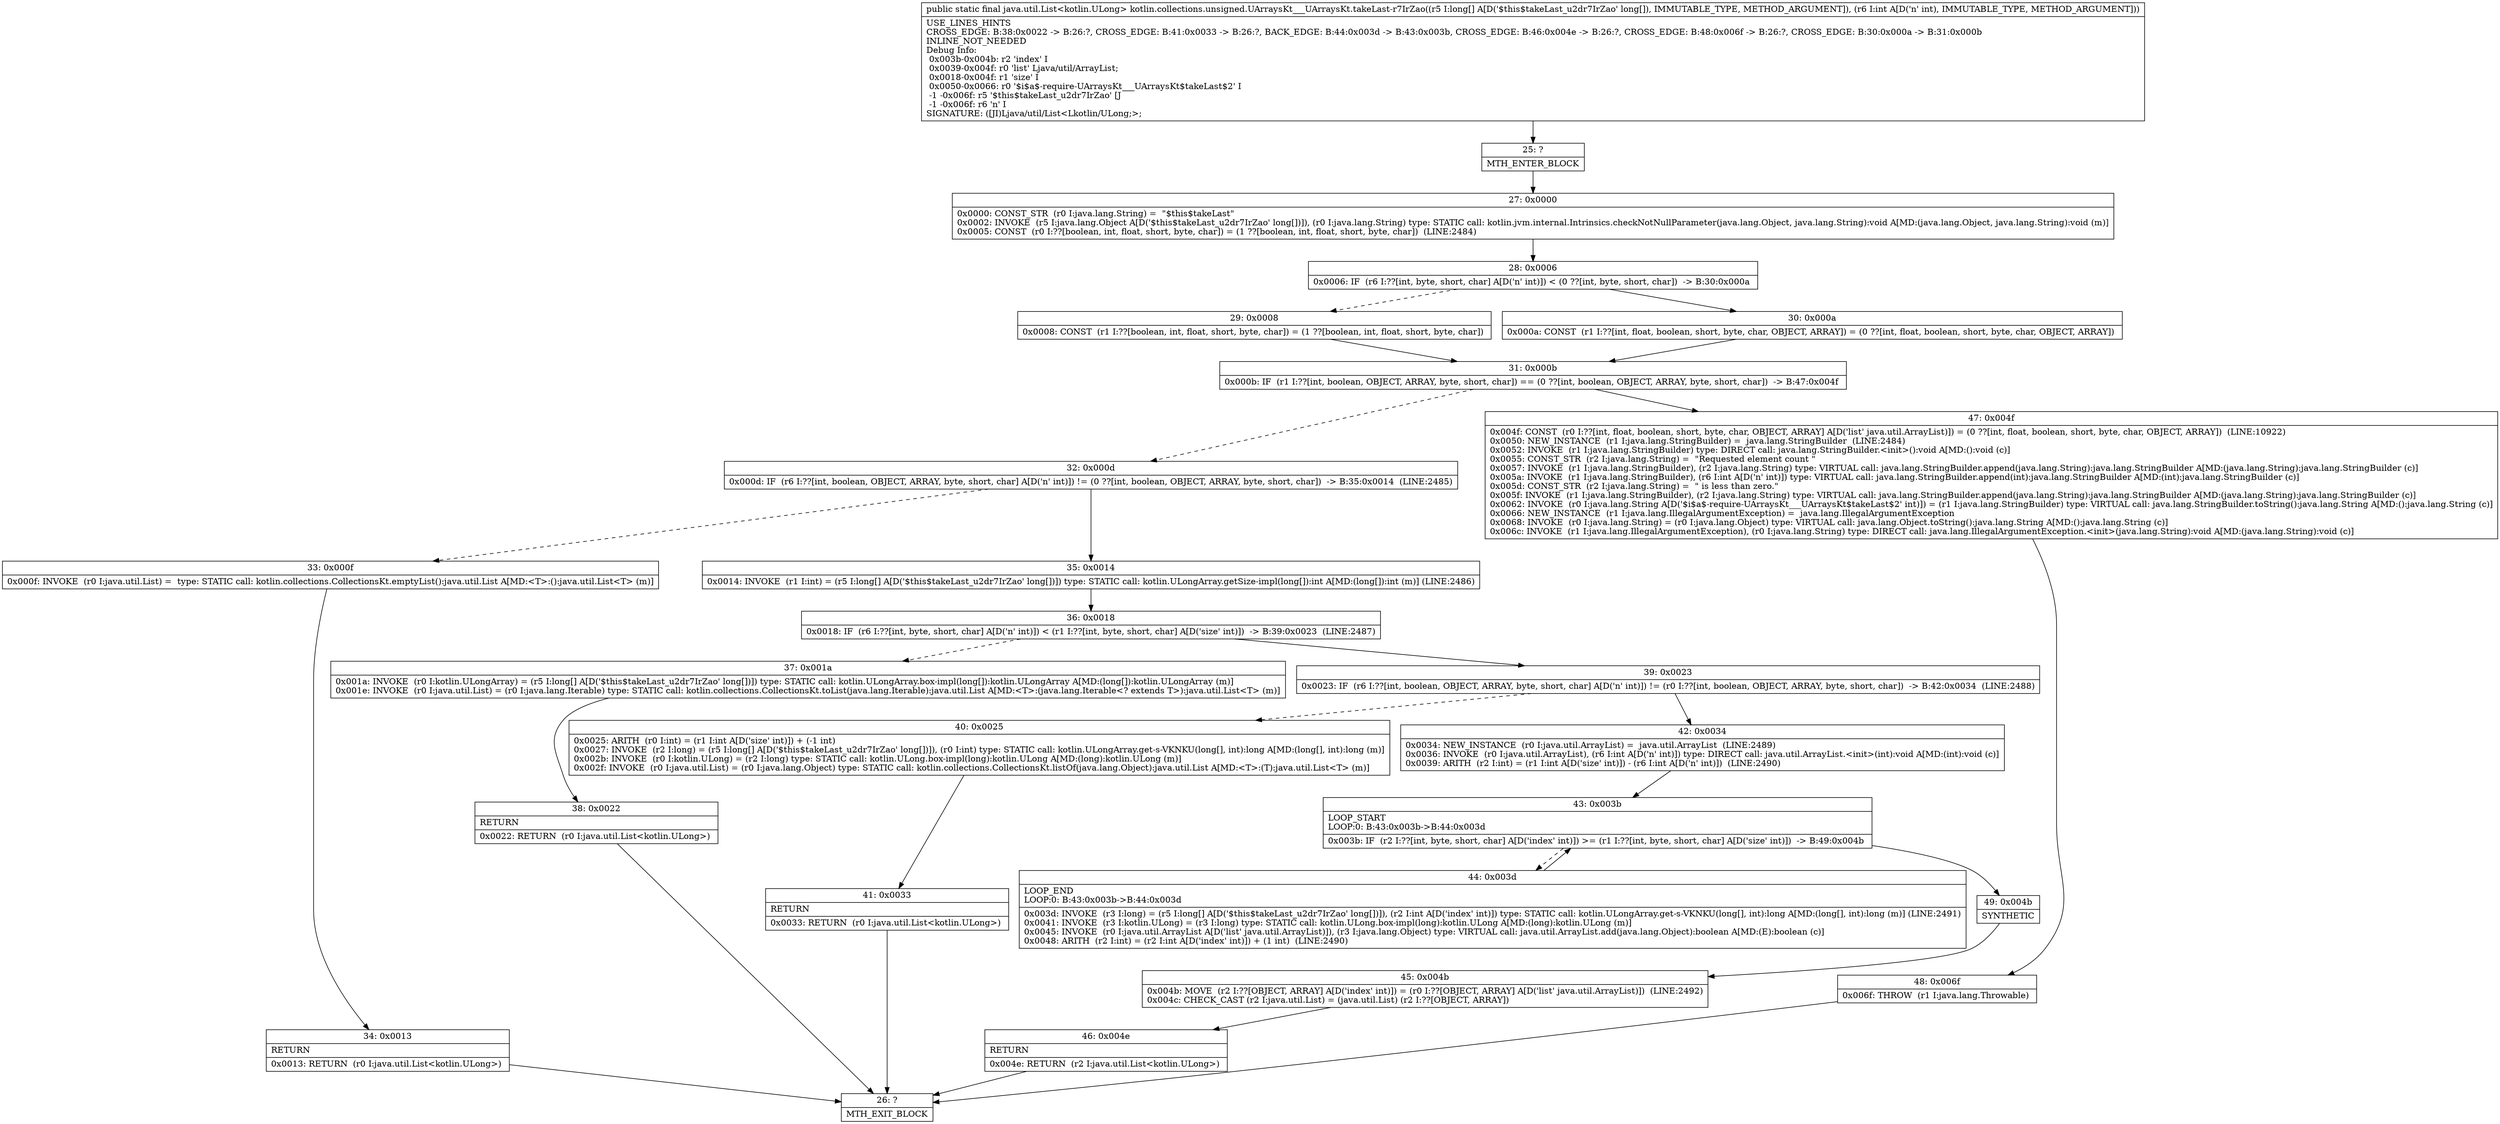 digraph "CFG forkotlin.collections.unsigned.UArraysKt___UArraysKt.takeLast\-r7IrZao([JI)Ljava\/util\/List;" {
Node_25 [shape=record,label="{25\:\ ?|MTH_ENTER_BLOCK\l}"];
Node_27 [shape=record,label="{27\:\ 0x0000|0x0000: CONST_STR  (r0 I:java.lang.String) =  \"$this$takeLast\" \l0x0002: INVOKE  (r5 I:java.lang.Object A[D('$this$takeLast_u2dr7IrZao' long[])]), (r0 I:java.lang.String) type: STATIC call: kotlin.jvm.internal.Intrinsics.checkNotNullParameter(java.lang.Object, java.lang.String):void A[MD:(java.lang.Object, java.lang.String):void (m)]\l0x0005: CONST  (r0 I:??[boolean, int, float, short, byte, char]) = (1 ??[boolean, int, float, short, byte, char])  (LINE:2484)\l}"];
Node_28 [shape=record,label="{28\:\ 0x0006|0x0006: IF  (r6 I:??[int, byte, short, char] A[D('n' int)]) \< (0 ??[int, byte, short, char])  \-\> B:30:0x000a \l}"];
Node_29 [shape=record,label="{29\:\ 0x0008|0x0008: CONST  (r1 I:??[boolean, int, float, short, byte, char]) = (1 ??[boolean, int, float, short, byte, char]) \l}"];
Node_31 [shape=record,label="{31\:\ 0x000b|0x000b: IF  (r1 I:??[int, boolean, OBJECT, ARRAY, byte, short, char]) == (0 ??[int, boolean, OBJECT, ARRAY, byte, short, char])  \-\> B:47:0x004f \l}"];
Node_32 [shape=record,label="{32\:\ 0x000d|0x000d: IF  (r6 I:??[int, boolean, OBJECT, ARRAY, byte, short, char] A[D('n' int)]) != (0 ??[int, boolean, OBJECT, ARRAY, byte, short, char])  \-\> B:35:0x0014  (LINE:2485)\l}"];
Node_33 [shape=record,label="{33\:\ 0x000f|0x000f: INVOKE  (r0 I:java.util.List) =  type: STATIC call: kotlin.collections.CollectionsKt.emptyList():java.util.List A[MD:\<T\>:():java.util.List\<T\> (m)]\l}"];
Node_34 [shape=record,label="{34\:\ 0x0013|RETURN\l|0x0013: RETURN  (r0 I:java.util.List\<kotlin.ULong\>) \l}"];
Node_26 [shape=record,label="{26\:\ ?|MTH_EXIT_BLOCK\l}"];
Node_35 [shape=record,label="{35\:\ 0x0014|0x0014: INVOKE  (r1 I:int) = (r5 I:long[] A[D('$this$takeLast_u2dr7IrZao' long[])]) type: STATIC call: kotlin.ULongArray.getSize\-impl(long[]):int A[MD:(long[]):int (m)] (LINE:2486)\l}"];
Node_36 [shape=record,label="{36\:\ 0x0018|0x0018: IF  (r6 I:??[int, byte, short, char] A[D('n' int)]) \< (r1 I:??[int, byte, short, char] A[D('size' int)])  \-\> B:39:0x0023  (LINE:2487)\l}"];
Node_37 [shape=record,label="{37\:\ 0x001a|0x001a: INVOKE  (r0 I:kotlin.ULongArray) = (r5 I:long[] A[D('$this$takeLast_u2dr7IrZao' long[])]) type: STATIC call: kotlin.ULongArray.box\-impl(long[]):kotlin.ULongArray A[MD:(long[]):kotlin.ULongArray (m)]\l0x001e: INVOKE  (r0 I:java.util.List) = (r0 I:java.lang.Iterable) type: STATIC call: kotlin.collections.CollectionsKt.toList(java.lang.Iterable):java.util.List A[MD:\<T\>:(java.lang.Iterable\<? extends T\>):java.util.List\<T\> (m)]\l}"];
Node_38 [shape=record,label="{38\:\ 0x0022|RETURN\l|0x0022: RETURN  (r0 I:java.util.List\<kotlin.ULong\>) \l}"];
Node_39 [shape=record,label="{39\:\ 0x0023|0x0023: IF  (r6 I:??[int, boolean, OBJECT, ARRAY, byte, short, char] A[D('n' int)]) != (r0 I:??[int, boolean, OBJECT, ARRAY, byte, short, char])  \-\> B:42:0x0034  (LINE:2488)\l}"];
Node_40 [shape=record,label="{40\:\ 0x0025|0x0025: ARITH  (r0 I:int) = (r1 I:int A[D('size' int)]) + (\-1 int) \l0x0027: INVOKE  (r2 I:long) = (r5 I:long[] A[D('$this$takeLast_u2dr7IrZao' long[])]), (r0 I:int) type: STATIC call: kotlin.ULongArray.get\-s\-VKNKU(long[], int):long A[MD:(long[], int):long (m)]\l0x002b: INVOKE  (r0 I:kotlin.ULong) = (r2 I:long) type: STATIC call: kotlin.ULong.box\-impl(long):kotlin.ULong A[MD:(long):kotlin.ULong (m)]\l0x002f: INVOKE  (r0 I:java.util.List) = (r0 I:java.lang.Object) type: STATIC call: kotlin.collections.CollectionsKt.listOf(java.lang.Object):java.util.List A[MD:\<T\>:(T):java.util.List\<T\> (m)]\l}"];
Node_41 [shape=record,label="{41\:\ 0x0033|RETURN\l|0x0033: RETURN  (r0 I:java.util.List\<kotlin.ULong\>) \l}"];
Node_42 [shape=record,label="{42\:\ 0x0034|0x0034: NEW_INSTANCE  (r0 I:java.util.ArrayList) =  java.util.ArrayList  (LINE:2489)\l0x0036: INVOKE  (r0 I:java.util.ArrayList), (r6 I:int A[D('n' int)]) type: DIRECT call: java.util.ArrayList.\<init\>(int):void A[MD:(int):void (c)]\l0x0039: ARITH  (r2 I:int) = (r1 I:int A[D('size' int)]) \- (r6 I:int A[D('n' int)])  (LINE:2490)\l}"];
Node_43 [shape=record,label="{43\:\ 0x003b|LOOP_START\lLOOP:0: B:43:0x003b\-\>B:44:0x003d\l|0x003b: IF  (r2 I:??[int, byte, short, char] A[D('index' int)]) \>= (r1 I:??[int, byte, short, char] A[D('size' int)])  \-\> B:49:0x004b \l}"];
Node_44 [shape=record,label="{44\:\ 0x003d|LOOP_END\lLOOP:0: B:43:0x003b\-\>B:44:0x003d\l|0x003d: INVOKE  (r3 I:long) = (r5 I:long[] A[D('$this$takeLast_u2dr7IrZao' long[])]), (r2 I:int A[D('index' int)]) type: STATIC call: kotlin.ULongArray.get\-s\-VKNKU(long[], int):long A[MD:(long[], int):long (m)] (LINE:2491)\l0x0041: INVOKE  (r3 I:kotlin.ULong) = (r3 I:long) type: STATIC call: kotlin.ULong.box\-impl(long):kotlin.ULong A[MD:(long):kotlin.ULong (m)]\l0x0045: INVOKE  (r0 I:java.util.ArrayList A[D('list' java.util.ArrayList)]), (r3 I:java.lang.Object) type: VIRTUAL call: java.util.ArrayList.add(java.lang.Object):boolean A[MD:(E):boolean (c)]\l0x0048: ARITH  (r2 I:int) = (r2 I:int A[D('index' int)]) + (1 int)  (LINE:2490)\l}"];
Node_49 [shape=record,label="{49\:\ 0x004b|SYNTHETIC\l}"];
Node_45 [shape=record,label="{45\:\ 0x004b|0x004b: MOVE  (r2 I:??[OBJECT, ARRAY] A[D('index' int)]) = (r0 I:??[OBJECT, ARRAY] A[D('list' java.util.ArrayList)])  (LINE:2492)\l0x004c: CHECK_CAST (r2 I:java.util.List) = (java.util.List) (r2 I:??[OBJECT, ARRAY]) \l}"];
Node_46 [shape=record,label="{46\:\ 0x004e|RETURN\l|0x004e: RETURN  (r2 I:java.util.List\<kotlin.ULong\>) \l}"];
Node_47 [shape=record,label="{47\:\ 0x004f|0x004f: CONST  (r0 I:??[int, float, boolean, short, byte, char, OBJECT, ARRAY] A[D('list' java.util.ArrayList)]) = (0 ??[int, float, boolean, short, byte, char, OBJECT, ARRAY])  (LINE:10922)\l0x0050: NEW_INSTANCE  (r1 I:java.lang.StringBuilder) =  java.lang.StringBuilder  (LINE:2484)\l0x0052: INVOKE  (r1 I:java.lang.StringBuilder) type: DIRECT call: java.lang.StringBuilder.\<init\>():void A[MD:():void (c)]\l0x0055: CONST_STR  (r2 I:java.lang.String) =  \"Requested element count \" \l0x0057: INVOKE  (r1 I:java.lang.StringBuilder), (r2 I:java.lang.String) type: VIRTUAL call: java.lang.StringBuilder.append(java.lang.String):java.lang.StringBuilder A[MD:(java.lang.String):java.lang.StringBuilder (c)]\l0x005a: INVOKE  (r1 I:java.lang.StringBuilder), (r6 I:int A[D('n' int)]) type: VIRTUAL call: java.lang.StringBuilder.append(int):java.lang.StringBuilder A[MD:(int):java.lang.StringBuilder (c)]\l0x005d: CONST_STR  (r2 I:java.lang.String) =  \" is less than zero.\" \l0x005f: INVOKE  (r1 I:java.lang.StringBuilder), (r2 I:java.lang.String) type: VIRTUAL call: java.lang.StringBuilder.append(java.lang.String):java.lang.StringBuilder A[MD:(java.lang.String):java.lang.StringBuilder (c)]\l0x0062: INVOKE  (r0 I:java.lang.String A[D('$i$a$\-require\-UArraysKt___UArraysKt$takeLast$2' int)]) = (r1 I:java.lang.StringBuilder) type: VIRTUAL call: java.lang.StringBuilder.toString():java.lang.String A[MD:():java.lang.String (c)]\l0x0066: NEW_INSTANCE  (r1 I:java.lang.IllegalArgumentException) =  java.lang.IllegalArgumentException \l0x0068: INVOKE  (r0 I:java.lang.String) = (r0 I:java.lang.Object) type: VIRTUAL call: java.lang.Object.toString():java.lang.String A[MD:():java.lang.String (c)]\l0x006c: INVOKE  (r1 I:java.lang.IllegalArgumentException), (r0 I:java.lang.String) type: DIRECT call: java.lang.IllegalArgumentException.\<init\>(java.lang.String):void A[MD:(java.lang.String):void (c)]\l}"];
Node_48 [shape=record,label="{48\:\ 0x006f|0x006f: THROW  (r1 I:java.lang.Throwable) \l}"];
Node_30 [shape=record,label="{30\:\ 0x000a|0x000a: CONST  (r1 I:??[int, float, boolean, short, byte, char, OBJECT, ARRAY]) = (0 ??[int, float, boolean, short, byte, char, OBJECT, ARRAY]) \l}"];
MethodNode[shape=record,label="{public static final java.util.List\<kotlin.ULong\> kotlin.collections.unsigned.UArraysKt___UArraysKt.takeLast\-r7IrZao((r5 I:long[] A[D('$this$takeLast_u2dr7IrZao' long[]), IMMUTABLE_TYPE, METHOD_ARGUMENT]), (r6 I:int A[D('n' int), IMMUTABLE_TYPE, METHOD_ARGUMENT]))  | USE_LINES_HINTS\lCROSS_EDGE: B:38:0x0022 \-\> B:26:?, CROSS_EDGE: B:41:0x0033 \-\> B:26:?, BACK_EDGE: B:44:0x003d \-\> B:43:0x003b, CROSS_EDGE: B:46:0x004e \-\> B:26:?, CROSS_EDGE: B:48:0x006f \-\> B:26:?, CROSS_EDGE: B:30:0x000a \-\> B:31:0x000b\lINLINE_NOT_NEEDED\lDebug Info:\l  0x003b\-0x004b: r2 'index' I\l  0x0039\-0x004f: r0 'list' Ljava\/util\/ArrayList;\l  0x0018\-0x004f: r1 'size' I\l  0x0050\-0x0066: r0 '$i$a$\-require\-UArraysKt___UArraysKt$takeLast$2' I\l  \-1 \-0x006f: r5 '$this$takeLast_u2dr7IrZao' [J\l  \-1 \-0x006f: r6 'n' I\lSIGNATURE: ([JI)Ljava\/util\/List\<Lkotlin\/ULong;\>;\l}"];
MethodNode -> Node_25;Node_25 -> Node_27;
Node_27 -> Node_28;
Node_28 -> Node_29[style=dashed];
Node_28 -> Node_30;
Node_29 -> Node_31;
Node_31 -> Node_32[style=dashed];
Node_31 -> Node_47;
Node_32 -> Node_33[style=dashed];
Node_32 -> Node_35;
Node_33 -> Node_34;
Node_34 -> Node_26;
Node_35 -> Node_36;
Node_36 -> Node_37[style=dashed];
Node_36 -> Node_39;
Node_37 -> Node_38;
Node_38 -> Node_26;
Node_39 -> Node_40[style=dashed];
Node_39 -> Node_42;
Node_40 -> Node_41;
Node_41 -> Node_26;
Node_42 -> Node_43;
Node_43 -> Node_44[style=dashed];
Node_43 -> Node_49;
Node_44 -> Node_43;
Node_49 -> Node_45;
Node_45 -> Node_46;
Node_46 -> Node_26;
Node_47 -> Node_48;
Node_48 -> Node_26;
Node_30 -> Node_31;
}

